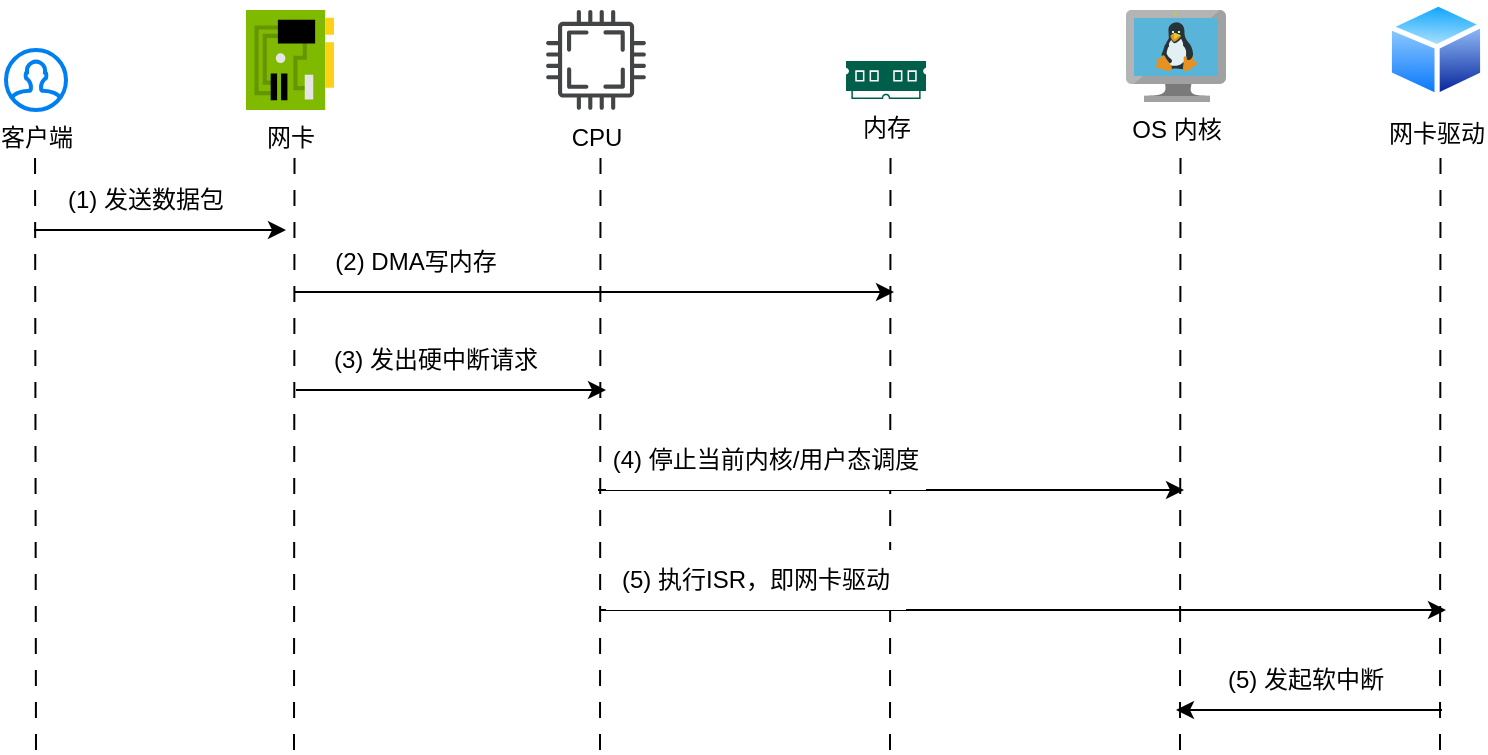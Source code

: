 <mxfile version="28.2.2">
  <diagram name="第 1 页" id="aWPZvNt-1BFYfhYHwctf">
    <mxGraphModel dx="784" dy="473" grid="1" gridSize="10" guides="1" tooltips="1" connect="1" arrows="1" fold="1" page="1" pageScale="1" pageWidth="827" pageHeight="1169" math="0" shadow="0">
      <root>
        <mxCell id="0" />
        <mxCell id="1" parent="0" />
        <mxCell id="ksshLI_qjhb9a61c7QR1-1" value="CPU" style="sketch=0;pointerEvents=1;shadow=0;dashed=0;html=1;strokeColor=none;fillColor=#434445;aspect=fixed;labelPosition=center;verticalLabelPosition=bottom;verticalAlign=top;align=center;outlineConnect=0;shape=mxgraph.vvd.cpu;" vertex="1" parent="1">
          <mxGeometry x="320" y="100" width="50" height="50" as="geometry" />
        </mxCell>
        <mxCell id="ksshLI_qjhb9a61c7QR1-2" value="网卡" style="image;sketch=0;aspect=fixed;html=1;points=[];align=center;fontSize=12;image=img/lib/mscae/NetworkInterfaceCard.svg;" vertex="1" parent="1">
          <mxGeometry x="170" y="100" width="44" height="50" as="geometry" />
        </mxCell>
        <mxCell id="ksshLI_qjhb9a61c7QR1-3" value="OS 内核" style="image;sketch=0;aspect=fixed;html=1;points=[];align=center;fontSize=12;image=img/lib/mscae/VM_Linux.svg;" vertex="1" parent="1">
          <mxGeometry x="610" y="100" width="50" height="46" as="geometry" />
        </mxCell>
        <mxCell id="ksshLI_qjhb9a61c7QR1-4" value="内存" style="sketch=0;pointerEvents=1;shadow=0;dashed=0;html=1;strokeColor=none;fillColor=#005F4B;labelPosition=center;verticalLabelPosition=bottom;verticalAlign=top;align=center;outlineConnect=0;shape=mxgraph.veeam2.ram;" vertex="1" parent="1">
          <mxGeometry x="470" y="125.5" width="40" height="19" as="geometry" />
        </mxCell>
        <mxCell id="ksshLI_qjhb9a61c7QR1-5" value="客户端" style="html=1;verticalLabelPosition=bottom;align=center;labelBackgroundColor=#ffffff;verticalAlign=top;strokeWidth=2;strokeColor=#0080F0;shadow=0;dashed=0;shape=mxgraph.ios7.icons.user;" vertex="1" parent="1">
          <mxGeometry x="50" y="120" width="30" height="30" as="geometry" />
        </mxCell>
        <mxCell id="ksshLI_qjhb9a61c7QR1-12" value="" style="endArrow=none;html=1;rounded=0;dashed=1;dashPattern=8 8;" edge="1" parent="1">
          <mxGeometry width="50" height="50" relative="1" as="geometry">
            <mxPoint x="65" y="470" as="sourcePoint" />
            <mxPoint x="64.516" y="170" as="targetPoint" />
          </mxGeometry>
        </mxCell>
        <mxCell id="ksshLI_qjhb9a61c7QR1-13" value="" style="endArrow=none;html=1;rounded=0;dashed=1;dashPattern=8 8;" edge="1" parent="1">
          <mxGeometry width="50" height="50" relative="1" as="geometry">
            <mxPoint x="194" y="470" as="sourcePoint" />
            <mxPoint x="194.256" y="170" as="targetPoint" />
          </mxGeometry>
        </mxCell>
        <mxCell id="ksshLI_qjhb9a61c7QR1-14" value="" style="endArrow=classic;html=1;rounded=0;" edge="1" parent="1">
          <mxGeometry width="50" height="50" relative="1" as="geometry">
            <mxPoint x="64" y="210" as="sourcePoint" />
            <mxPoint x="190" y="210" as="targetPoint" />
          </mxGeometry>
        </mxCell>
        <mxCell id="ksshLI_qjhb9a61c7QR1-15" value="(1) 发送数据包" style="text;strokeColor=none;align=center;fillColor=none;html=1;verticalAlign=middle;whiteSpace=wrap;rounded=0;" vertex="1" parent="1">
          <mxGeometry x="80" y="180" width="80" height="30" as="geometry" />
        </mxCell>
        <mxCell id="ksshLI_qjhb9a61c7QR1-16" value="" style="endArrow=none;html=1;rounded=0;dashed=1;dashPattern=8 8;" edge="1" parent="1">
          <mxGeometry width="50" height="50" relative="1" as="geometry">
            <mxPoint x="347" y="470" as="sourcePoint" />
            <mxPoint x="347.256" y="170" as="targetPoint" />
          </mxGeometry>
        </mxCell>
        <mxCell id="ksshLI_qjhb9a61c7QR1-17" value="" style="endArrow=none;html=1;rounded=0;dashed=1;dashPattern=8 8;" edge="1" parent="1">
          <mxGeometry width="50" height="50" relative="1" as="geometry">
            <mxPoint x="492" y="470" as="sourcePoint" />
            <mxPoint x="492.256" y="170" as="targetPoint" />
          </mxGeometry>
        </mxCell>
        <mxCell id="ksshLI_qjhb9a61c7QR1-18" value="" style="endArrow=classic;html=1;rounded=0;" edge="1" parent="1">
          <mxGeometry width="50" height="50" relative="1" as="geometry">
            <mxPoint x="194" y="241" as="sourcePoint" />
            <mxPoint x="494" y="241" as="targetPoint" />
          </mxGeometry>
        </mxCell>
        <mxCell id="ksshLI_qjhb9a61c7QR1-19" value="(2) DMA写内存" style="text;strokeColor=none;align=center;fillColor=none;html=1;verticalAlign=middle;whiteSpace=wrap;rounded=0;" vertex="1" parent="1">
          <mxGeometry x="200" y="211" width="110" height="30" as="geometry" />
        </mxCell>
        <mxCell id="ksshLI_qjhb9a61c7QR1-20" value="" style="endArrow=none;html=1;rounded=0;dashed=1;dashPattern=8 8;" edge="1" parent="1">
          <mxGeometry width="50" height="50" relative="1" as="geometry">
            <mxPoint x="637" y="470" as="sourcePoint" />
            <mxPoint x="637.256" y="170" as="targetPoint" />
          </mxGeometry>
        </mxCell>
        <mxCell id="ksshLI_qjhb9a61c7QR1-21" value="" style="endArrow=classic;html=1;rounded=0;" edge="1" parent="1">
          <mxGeometry width="50" height="50" relative="1" as="geometry">
            <mxPoint x="195" y="290" as="sourcePoint" />
            <mxPoint x="350" y="290" as="targetPoint" />
          </mxGeometry>
        </mxCell>
        <mxCell id="ksshLI_qjhb9a61c7QR1-22" value="(3) 发出硬中断请求" style="text;strokeColor=none;align=center;fillColor=none;html=1;verticalAlign=middle;whiteSpace=wrap;rounded=0;" vertex="1" parent="1">
          <mxGeometry x="210" y="260" width="110" height="30" as="geometry" />
        </mxCell>
        <mxCell id="ksshLI_qjhb9a61c7QR1-23" value="" style="endArrow=classic;html=1;rounded=0;" edge="1" parent="1">
          <mxGeometry width="50" height="50" relative="1" as="geometry">
            <mxPoint x="346" y="340" as="sourcePoint" />
            <mxPoint x="639" y="340" as="targetPoint" />
          </mxGeometry>
        </mxCell>
        <mxCell id="ksshLI_qjhb9a61c7QR1-24" value="(4) 停止当前内核/用户态调度" style="text;strokeColor=none;align=center;fillColor=#FFFFFF;html=1;verticalAlign=middle;whiteSpace=wrap;rounded=0;" vertex="1" parent="1">
          <mxGeometry x="350" y="310" width="160" height="30" as="geometry" />
        </mxCell>
        <mxCell id="ksshLI_qjhb9a61c7QR1-29" value="网卡驱动" style="image;aspect=fixed;perimeter=ellipsePerimeter;html=1;align=center;shadow=0;dashed=0;spacingTop=3;image=img/lib/active_directory/generic_node.svg;" vertex="1" parent="1">
          <mxGeometry x="740" y="95.5" width="50" height="49" as="geometry" />
        </mxCell>
        <mxCell id="ksshLI_qjhb9a61c7QR1-30" value="" style="endArrow=none;html=1;rounded=0;dashed=1;dashPattern=8 8;" edge="1" parent="1">
          <mxGeometry width="50" height="50" relative="1" as="geometry">
            <mxPoint x="767" y="470" as="sourcePoint" />
            <mxPoint x="767.256" y="170" as="targetPoint" />
          </mxGeometry>
        </mxCell>
        <mxCell id="ksshLI_qjhb9a61c7QR1-31" value="" style="endArrow=classic;html=1;rounded=0;" edge="1" parent="1">
          <mxGeometry width="50" height="50" relative="1" as="geometry">
            <mxPoint x="347" y="400" as="sourcePoint" />
            <mxPoint x="770" y="400" as="targetPoint" />
          </mxGeometry>
        </mxCell>
        <mxCell id="ksshLI_qjhb9a61c7QR1-32" value="(5) 执行ISR，即网卡驱动" style="text;strokeColor=none;align=center;fillColor=#FFFFFF;html=1;verticalAlign=middle;whiteSpace=wrap;rounded=0;" vertex="1" parent="1">
          <mxGeometry x="350" y="370" width="150" height="30" as="geometry" />
        </mxCell>
        <mxCell id="ksshLI_qjhb9a61c7QR1-33" value="" style="endArrow=classic;html=1;rounded=0;" edge="1" parent="1">
          <mxGeometry width="50" height="50" relative="1" as="geometry">
            <mxPoint x="768" y="450" as="sourcePoint" />
            <mxPoint x="635" y="450" as="targetPoint" />
          </mxGeometry>
        </mxCell>
        <mxCell id="ksshLI_qjhb9a61c7QR1-34" value="(5) 发起软中断" style="text;strokeColor=none;align=center;fillColor=none;html=1;verticalAlign=middle;whiteSpace=wrap;rounded=0;" vertex="1" parent="1">
          <mxGeometry x="640" y="420" width="120" height="30" as="geometry" />
        </mxCell>
      </root>
    </mxGraphModel>
  </diagram>
</mxfile>
